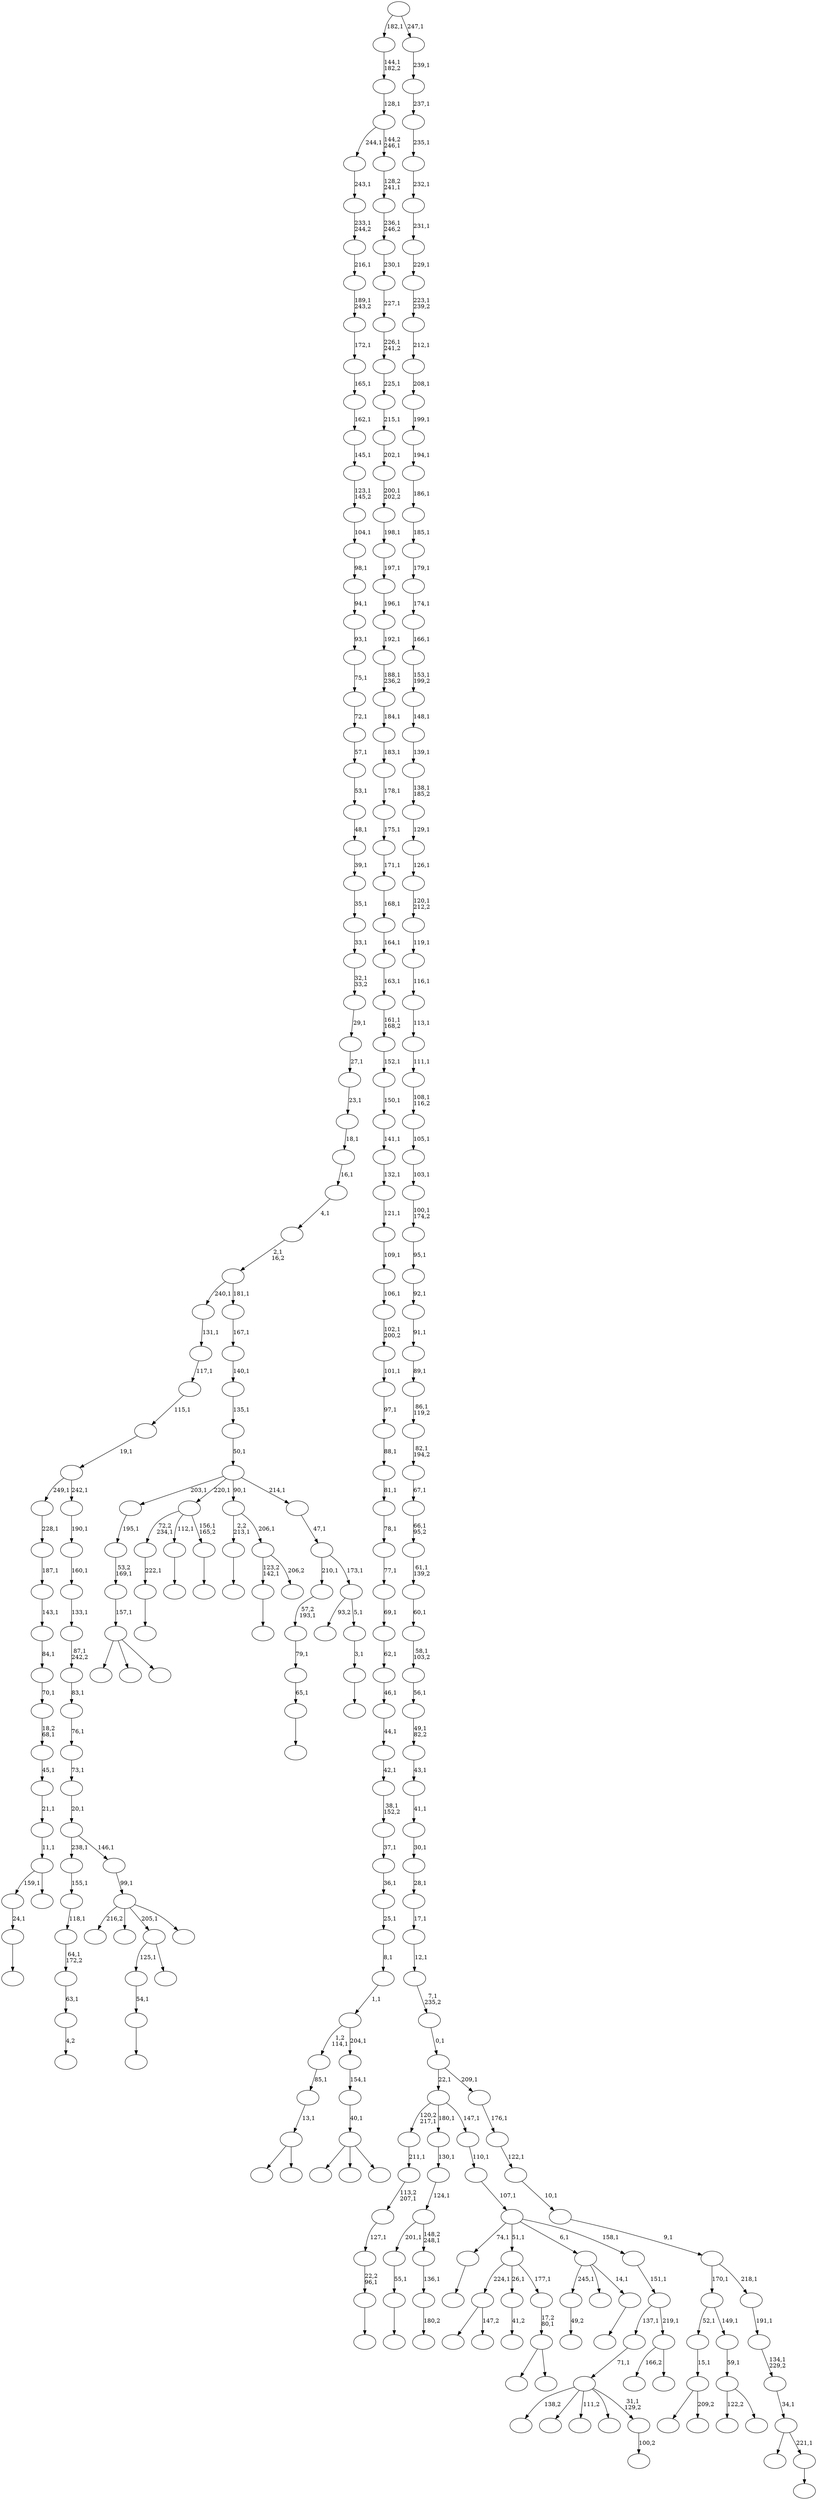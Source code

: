 digraph T {
	300 [label=""]
	299 [label=""]
	298 [label=""]
	297 [label=""]
	296 [label=""]
	295 [label=""]
	294 [label=""]
	293 [label=""]
	292 [label=""]
	291 [label=""]
	290 [label=""]
	289 [label=""]
	288 [label=""]
	287 [label=""]
	286 [label=""]
	285 [label=""]
	284 [label=""]
	283 [label=""]
	282 [label=""]
	281 [label=""]
	280 [label=""]
	279 [label=""]
	278 [label=""]
	277 [label=""]
	276 [label=""]
	275 [label=""]
	274 [label=""]
	273 [label=""]
	272 [label=""]
	271 [label=""]
	270 [label=""]
	269 [label=""]
	268 [label=""]
	267 [label=""]
	266 [label=""]
	265 [label=""]
	264 [label=""]
	263 [label=""]
	262 [label=""]
	261 [label=""]
	260 [label=""]
	259 [label=""]
	258 [label=""]
	257 [label=""]
	256 [label=""]
	255 [label=""]
	254 [label=""]
	253 [label=""]
	252 [label=""]
	251 [label=""]
	250 [label=""]
	249 [label=""]
	248 [label=""]
	247 [label=""]
	246 [label=""]
	245 [label=""]
	244 [label=""]
	243 [label=""]
	242 [label=""]
	241 [label=""]
	240 [label=""]
	239 [label=""]
	238 [label=""]
	237 [label=""]
	236 [label=""]
	235 [label=""]
	234 [label=""]
	233 [label=""]
	232 [label=""]
	231 [label=""]
	230 [label=""]
	229 [label=""]
	228 [label=""]
	227 [label=""]
	226 [label=""]
	225 [label=""]
	224 [label=""]
	223 [label=""]
	222 [label=""]
	221 [label=""]
	220 [label=""]
	219 [label=""]
	218 [label=""]
	217 [label=""]
	216 [label=""]
	215 [label=""]
	214 [label=""]
	213 [label=""]
	212 [label=""]
	211 [label=""]
	210 [label=""]
	209 [label=""]
	208 [label=""]
	207 [label=""]
	206 [label=""]
	205 [label=""]
	204 [label=""]
	203 [label=""]
	202 [label=""]
	201 [label=""]
	200 [label=""]
	199 [label=""]
	198 [label=""]
	197 [label=""]
	196 [label=""]
	195 [label=""]
	194 [label=""]
	193 [label=""]
	192 [label=""]
	191 [label=""]
	190 [label=""]
	189 [label=""]
	188 [label=""]
	187 [label=""]
	186 [label=""]
	185 [label=""]
	184 [label=""]
	183 [label=""]
	182 [label=""]
	181 [label=""]
	180 [label=""]
	179 [label=""]
	178 [label=""]
	177 [label=""]
	176 [label=""]
	175 [label=""]
	174 [label=""]
	173 [label=""]
	172 [label=""]
	171 [label=""]
	170 [label=""]
	169 [label=""]
	168 [label=""]
	167 [label=""]
	166 [label=""]
	165 [label=""]
	164 [label=""]
	163 [label=""]
	162 [label=""]
	161 [label=""]
	160 [label=""]
	159 [label=""]
	158 [label=""]
	157 [label=""]
	156 [label=""]
	155 [label=""]
	154 [label=""]
	153 [label=""]
	152 [label=""]
	151 [label=""]
	150 [label=""]
	149 [label=""]
	148 [label=""]
	147 [label=""]
	146 [label=""]
	145 [label=""]
	144 [label=""]
	143 [label=""]
	142 [label=""]
	141 [label=""]
	140 [label=""]
	139 [label=""]
	138 [label=""]
	137 [label=""]
	136 [label=""]
	135 [label=""]
	134 [label=""]
	133 [label=""]
	132 [label=""]
	131 [label=""]
	130 [label=""]
	129 [label=""]
	128 [label=""]
	127 [label=""]
	126 [label=""]
	125 [label=""]
	124 [label=""]
	123 [label=""]
	122 [label=""]
	121 [label=""]
	120 [label=""]
	119 [label=""]
	118 [label=""]
	117 [label=""]
	116 [label=""]
	115 [label=""]
	114 [label=""]
	113 [label=""]
	112 [label=""]
	111 [label=""]
	110 [label=""]
	109 [label=""]
	108 [label=""]
	107 [label=""]
	106 [label=""]
	105 [label=""]
	104 [label=""]
	103 [label=""]
	102 [label=""]
	101 [label=""]
	100 [label=""]
	99 [label=""]
	98 [label=""]
	97 [label=""]
	96 [label=""]
	95 [label=""]
	94 [label=""]
	93 [label=""]
	92 [label=""]
	91 [label=""]
	90 [label=""]
	89 [label=""]
	88 [label=""]
	87 [label=""]
	86 [label=""]
	85 [label=""]
	84 [label=""]
	83 [label=""]
	82 [label=""]
	81 [label=""]
	80 [label=""]
	79 [label=""]
	78 [label=""]
	77 [label=""]
	76 [label=""]
	75 [label=""]
	74 [label=""]
	73 [label=""]
	72 [label=""]
	71 [label=""]
	70 [label=""]
	69 [label=""]
	68 [label=""]
	67 [label=""]
	66 [label=""]
	65 [label=""]
	64 [label=""]
	63 [label=""]
	62 [label=""]
	61 [label=""]
	60 [label=""]
	59 [label=""]
	58 [label=""]
	57 [label=""]
	56 [label=""]
	55 [label=""]
	54 [label=""]
	53 [label=""]
	52 [label=""]
	51 [label=""]
	50 [label=""]
	49 [label=""]
	48 [label=""]
	47 [label=""]
	46 [label=""]
	45 [label=""]
	44 [label=""]
	43 [label=""]
	42 [label=""]
	41 [label=""]
	40 [label=""]
	39 [label=""]
	38 [label=""]
	37 [label=""]
	36 [label=""]
	35 [label=""]
	34 [label=""]
	33 [label=""]
	32 [label=""]
	31 [label=""]
	30 [label=""]
	29 [label=""]
	28 [label=""]
	27 [label=""]
	26 [label=""]
	25 [label=""]
	24 [label=""]
	23 [label=""]
	22 [label=""]
	21 [label=""]
	20 [label=""]
	19 [label=""]
	18 [label=""]
	17 [label=""]
	16 [label=""]
	15 [label=""]
	14 [label=""]
	13 [label=""]
	12 [label=""]
	11 [label=""]
	10 [label=""]
	9 [label=""]
	8 [label=""]
	7 [label=""]
	6 [label=""]
	5 [label=""]
	4 [label=""]
	3 [label=""]
	2 [label=""]
	1 [label=""]
	0 [label=""]
	299 -> 300 [label=""]
	293 -> 294 [label="49,2"]
	290 -> 291 [label="4,2"]
	289 -> 290 [label="63,1"]
	288 -> 289 [label="64,1\n172,2"]
	287 -> 288 [label="118,1"]
	286 -> 287 [label="155,1"]
	284 -> 285 [label=""]
	283 -> 284 [label="22,2\n96,1"]
	282 -> 283 [label="127,1"]
	281 -> 282 [label="113,2\n207,1"]
	280 -> 281 [label="211,1"]
	278 -> 279 [label=""]
	277 -> 278 [label="222,1"]
	272 -> 273 [label=""]
	271 -> 272 [label="55,1"]
	269 -> 292 [label=""]
	269 -> 270 [label="209,2"]
	268 -> 269 [label="15,1"]
	266 -> 267 [label=""]
	264 -> 265 [label=""]
	260 -> 276 [label=""]
	260 -> 274 [label=""]
	260 -> 261 [label=""]
	259 -> 260 [label="157,1"]
	258 -> 259 [label="53,2\n169,1"]
	257 -> 258 [label="195,1"]
	254 -> 255 [label=""]
	253 -> 254 [label="65,1"]
	252 -> 253 [label="79,1"]
	251 -> 252 [label="57,2\n193,1"]
	248 -> 249 [label=""]
	247 -> 248 [label="24,1"]
	245 -> 263 [label="122,2"]
	245 -> 246 [label=""]
	244 -> 245 [label="59,1"]
	243 -> 268 [label="52,1"]
	243 -> 244 [label="149,1"]
	241 -> 297 [label=""]
	241 -> 242 [label="147,2"]
	239 -> 240 [label=""]
	237 -> 238 [label=""]
	236 -> 277 [label="72,2\n234,1"]
	236 -> 266 [label="112,1"]
	236 -> 237 [label="156,1\n165,2"]
	232 -> 233 [label="180,2"]
	231 -> 232 [label="136,1"]
	230 -> 271 [label="201,1"]
	230 -> 231 [label="148,2\n248,1"]
	229 -> 230 [label="124,1"]
	228 -> 229 [label="130,1"]
	225 -> 239 [label="123,2\n142,1"]
	225 -> 226 [label="206,2"]
	224 -> 299 [label="2,2\n213,1"]
	224 -> 225 [label="206,1"]
	219 -> 220 [label="41,2"]
	216 -> 217 [label=""]
	215 -> 216 [label="54,1"]
	213 -> 235 [label=""]
	213 -> 214 [label=""]
	212 -> 213 [label="17,2\n80,1"]
	211 -> 241 [label="224,1"]
	211 -> 219 [label="26,1"]
	211 -> 212 [label="177,1"]
	209 -> 247 [label="159,1"]
	209 -> 210 [label=""]
	208 -> 209 [label="11,1"]
	207 -> 208 [label="21,1"]
	206 -> 207 [label="45,1"]
	205 -> 206 [label="18,2\n68,1"]
	204 -> 205 [label="70,1"]
	203 -> 204 [label="84,1"]
	202 -> 203 [label="143,1"]
	201 -> 202 [label="187,1"]
	200 -> 201 [label="228,1"]
	198 -> 199 [label="100,2"]
	197 -> 298 [label="138,2"]
	197 -> 295 [label=""]
	197 -> 262 [label="111,2"]
	197 -> 227 [label=""]
	197 -> 198 [label="31,1\n129,2"]
	196 -> 197 [label="71,1"]
	194 -> 215 [label="125,1"]
	194 -> 195 [label=""]
	192 -> 296 [label=""]
	192 -> 193 [label=""]
	191 -> 192 [label="13,1"]
	190 -> 191 [label="85,1"]
	188 -> 275 [label="216,2"]
	188 -> 223 [label=""]
	188 -> 194 [label="205,1"]
	188 -> 189 [label=""]
	187 -> 188 [label="99,1"]
	186 -> 286 [label="238,1"]
	186 -> 187 [label="146,1"]
	185 -> 186 [label="20,1"]
	184 -> 185 [label="73,1"]
	183 -> 184 [label="76,1"]
	182 -> 183 [label="83,1"]
	181 -> 182 [label="87,1\n242,2"]
	180 -> 181 [label="133,1"]
	179 -> 180 [label="160,1"]
	178 -> 179 [label="190,1"]
	177 -> 200 [label="249,1"]
	177 -> 178 [label="242,1"]
	176 -> 177 [label="19,1"]
	175 -> 176 [label="115,1"]
	174 -> 175 [label="117,1"]
	173 -> 174 [label="131,1"]
	171 -> 172 [label=""]
	170 -> 293 [label="245,1"]
	170 -> 218 [label=""]
	170 -> 171 [label="14,1"]
	168 -> 221 [label="166,2"]
	168 -> 169 [label=""]
	167 -> 196 [label="137,1"]
	167 -> 168 [label="219,1"]
	166 -> 167 [label="151,1"]
	165 -> 264 [label="74,1"]
	165 -> 211 [label="51,1"]
	165 -> 170 [label="6,1"]
	165 -> 166 [label="158,1"]
	164 -> 165 [label="107,1"]
	163 -> 164 [label="110,1"]
	162 -> 280 [label="120,2\n217,1"]
	162 -> 228 [label="180,1"]
	162 -> 163 [label="147,1"]
	160 -> 161 [label=""]
	159 -> 160 [label="3,1"]
	158 -> 222 [label="93,2"]
	158 -> 159 [label="5,1"]
	157 -> 251 [label="210,1"]
	157 -> 158 [label="173,1"]
	156 -> 157 [label="47,1"]
	155 -> 257 [label="203,1"]
	155 -> 236 [label="220,1"]
	155 -> 224 [label="90,1"]
	155 -> 156 [label="214,1"]
	154 -> 155 [label="50,1"]
	153 -> 154 [label="135,1"]
	152 -> 153 [label="140,1"]
	151 -> 152 [label="167,1"]
	150 -> 173 [label="240,1"]
	150 -> 151 [label="181,1"]
	149 -> 150 [label="2,1\n16,2"]
	148 -> 149 [label="4,1"]
	147 -> 148 [label="16,1"]
	146 -> 147 [label="18,1"]
	145 -> 146 [label="23,1"]
	144 -> 145 [label="27,1"]
	143 -> 144 [label="29,1"]
	142 -> 143 [label="32,1\n33,2"]
	141 -> 142 [label="33,1"]
	140 -> 141 [label="35,1"]
	139 -> 140 [label="39,1"]
	138 -> 139 [label="48,1"]
	137 -> 138 [label="53,1"]
	136 -> 137 [label="57,1"]
	135 -> 136 [label="72,1"]
	134 -> 135 [label="75,1"]
	133 -> 134 [label="93,1"]
	132 -> 133 [label="94,1"]
	131 -> 132 [label="98,1"]
	130 -> 131 [label="104,1"]
	129 -> 130 [label="123,1\n145,2"]
	128 -> 129 [label="145,1"]
	127 -> 128 [label="162,1"]
	126 -> 127 [label="165,1"]
	125 -> 126 [label="172,1"]
	124 -> 125 [label="189,1\n243,2"]
	123 -> 124 [label="216,1"]
	122 -> 123 [label="233,1\n244,2"]
	121 -> 122 [label="243,1"]
	119 -> 256 [label=""]
	119 -> 234 [label=""]
	119 -> 120 [label=""]
	118 -> 119 [label="40,1"]
	117 -> 118 [label="154,1"]
	116 -> 190 [label="1,2\n114,1"]
	116 -> 117 [label="204,1"]
	115 -> 116 [label="1,1"]
	114 -> 115 [label="8,1"]
	113 -> 114 [label="25,1"]
	112 -> 113 [label="36,1"]
	111 -> 112 [label="37,1"]
	110 -> 111 [label="38,1\n152,2"]
	109 -> 110 [label="42,1"]
	108 -> 109 [label="44,1"]
	107 -> 108 [label="46,1"]
	106 -> 107 [label="62,1"]
	105 -> 106 [label="69,1"]
	104 -> 105 [label="77,1"]
	103 -> 104 [label="78,1"]
	102 -> 103 [label="81,1"]
	101 -> 102 [label="88,1"]
	100 -> 101 [label="97,1"]
	99 -> 100 [label="101,1"]
	98 -> 99 [label="102,1\n200,2"]
	97 -> 98 [label="106,1"]
	96 -> 97 [label="109,1"]
	95 -> 96 [label="121,1"]
	94 -> 95 [label="132,1"]
	93 -> 94 [label="141,1"]
	92 -> 93 [label="150,1"]
	91 -> 92 [label="152,1"]
	90 -> 91 [label="161,1\n168,2"]
	89 -> 90 [label="163,1"]
	88 -> 89 [label="164,1"]
	87 -> 88 [label="168,1"]
	86 -> 87 [label="171,1"]
	85 -> 86 [label="175,1"]
	84 -> 85 [label="178,1"]
	83 -> 84 [label="183,1"]
	82 -> 83 [label="184,1"]
	81 -> 82 [label="188,1\n236,2"]
	80 -> 81 [label="192,1"]
	79 -> 80 [label="196,1"]
	78 -> 79 [label="197,1"]
	77 -> 78 [label="198,1"]
	76 -> 77 [label="200,1\n202,2"]
	75 -> 76 [label="202,1"]
	74 -> 75 [label="215,1"]
	73 -> 74 [label="225,1"]
	72 -> 73 [label="226,1\n241,2"]
	71 -> 72 [label="227,1"]
	70 -> 71 [label="230,1"]
	69 -> 70 [label="236,1\n246,2"]
	68 -> 69 [label="128,2\n241,1"]
	67 -> 121 [label="244,1"]
	67 -> 68 [label="144,2\n246,1"]
	66 -> 67 [label="128,1"]
	65 -> 66 [label="144,1\n182,2"]
	63 -> 64 [label=""]
	62 -> 250 [label=""]
	62 -> 63 [label="221,1"]
	61 -> 62 [label="34,1"]
	60 -> 61 [label="134,1\n229,2"]
	59 -> 60 [label="191,1"]
	58 -> 243 [label="170,1"]
	58 -> 59 [label="218,1"]
	57 -> 58 [label="9,1"]
	56 -> 57 [label="10,1"]
	55 -> 56 [label="122,1"]
	54 -> 55 [label="176,1"]
	53 -> 162 [label="22,1"]
	53 -> 54 [label="209,1"]
	52 -> 53 [label="0,1"]
	51 -> 52 [label="7,1\n235,2"]
	50 -> 51 [label="12,1"]
	49 -> 50 [label="17,1"]
	48 -> 49 [label="28,1"]
	47 -> 48 [label="30,1"]
	46 -> 47 [label="41,1"]
	45 -> 46 [label="43,1"]
	44 -> 45 [label="49,1\n82,2"]
	43 -> 44 [label="56,1"]
	42 -> 43 [label="58,1\n103,2"]
	41 -> 42 [label="60,1"]
	40 -> 41 [label="61,1\n139,2"]
	39 -> 40 [label="66,1\n95,2"]
	38 -> 39 [label="67,1"]
	37 -> 38 [label="82,1\n194,2"]
	36 -> 37 [label="86,1\n119,2"]
	35 -> 36 [label="89,1"]
	34 -> 35 [label="91,1"]
	33 -> 34 [label="92,1"]
	32 -> 33 [label="95,1"]
	31 -> 32 [label="100,1\n174,2"]
	30 -> 31 [label="103,1"]
	29 -> 30 [label="105,1"]
	28 -> 29 [label="108,1\n116,2"]
	27 -> 28 [label="111,1"]
	26 -> 27 [label="113,1"]
	25 -> 26 [label="116,1"]
	24 -> 25 [label="119,1"]
	23 -> 24 [label="120,1\n212,2"]
	22 -> 23 [label="126,1"]
	21 -> 22 [label="129,1"]
	20 -> 21 [label="138,1\n185,2"]
	19 -> 20 [label="139,1"]
	18 -> 19 [label="148,1"]
	17 -> 18 [label="153,1\n199,2"]
	16 -> 17 [label="166,1"]
	15 -> 16 [label="174,1"]
	14 -> 15 [label="179,1"]
	13 -> 14 [label="185,1"]
	12 -> 13 [label="186,1"]
	11 -> 12 [label="194,1"]
	10 -> 11 [label="199,1"]
	9 -> 10 [label="208,1"]
	8 -> 9 [label="212,1"]
	7 -> 8 [label="223,1\n239,2"]
	6 -> 7 [label="229,1"]
	5 -> 6 [label="231,1"]
	4 -> 5 [label="232,1"]
	3 -> 4 [label="235,1"]
	2 -> 3 [label="237,1"]
	1 -> 2 [label="239,1"]
	0 -> 65 [label="182,1"]
	0 -> 1 [label="247,1"]
}
